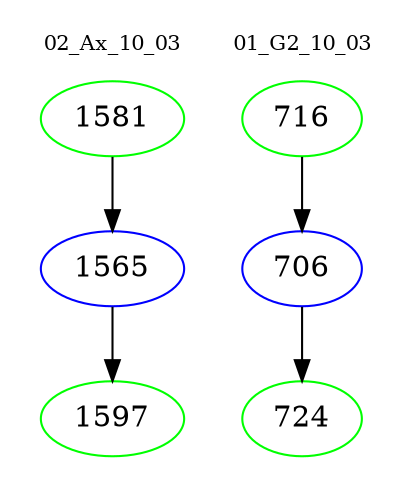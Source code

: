 digraph{
subgraph cluster_0 {
color = white
label = "02_Ax_10_03";
fontsize=10;
T0_1581 [label="1581", color="green"]
T0_1581 -> T0_1565 [color="black"]
T0_1565 [label="1565", color="blue"]
T0_1565 -> T0_1597 [color="black"]
T0_1597 [label="1597", color="green"]
}
subgraph cluster_1 {
color = white
label = "01_G2_10_03";
fontsize=10;
T1_716 [label="716", color="green"]
T1_716 -> T1_706 [color="black"]
T1_706 [label="706", color="blue"]
T1_706 -> T1_724 [color="black"]
T1_724 [label="724", color="green"]
}
}
